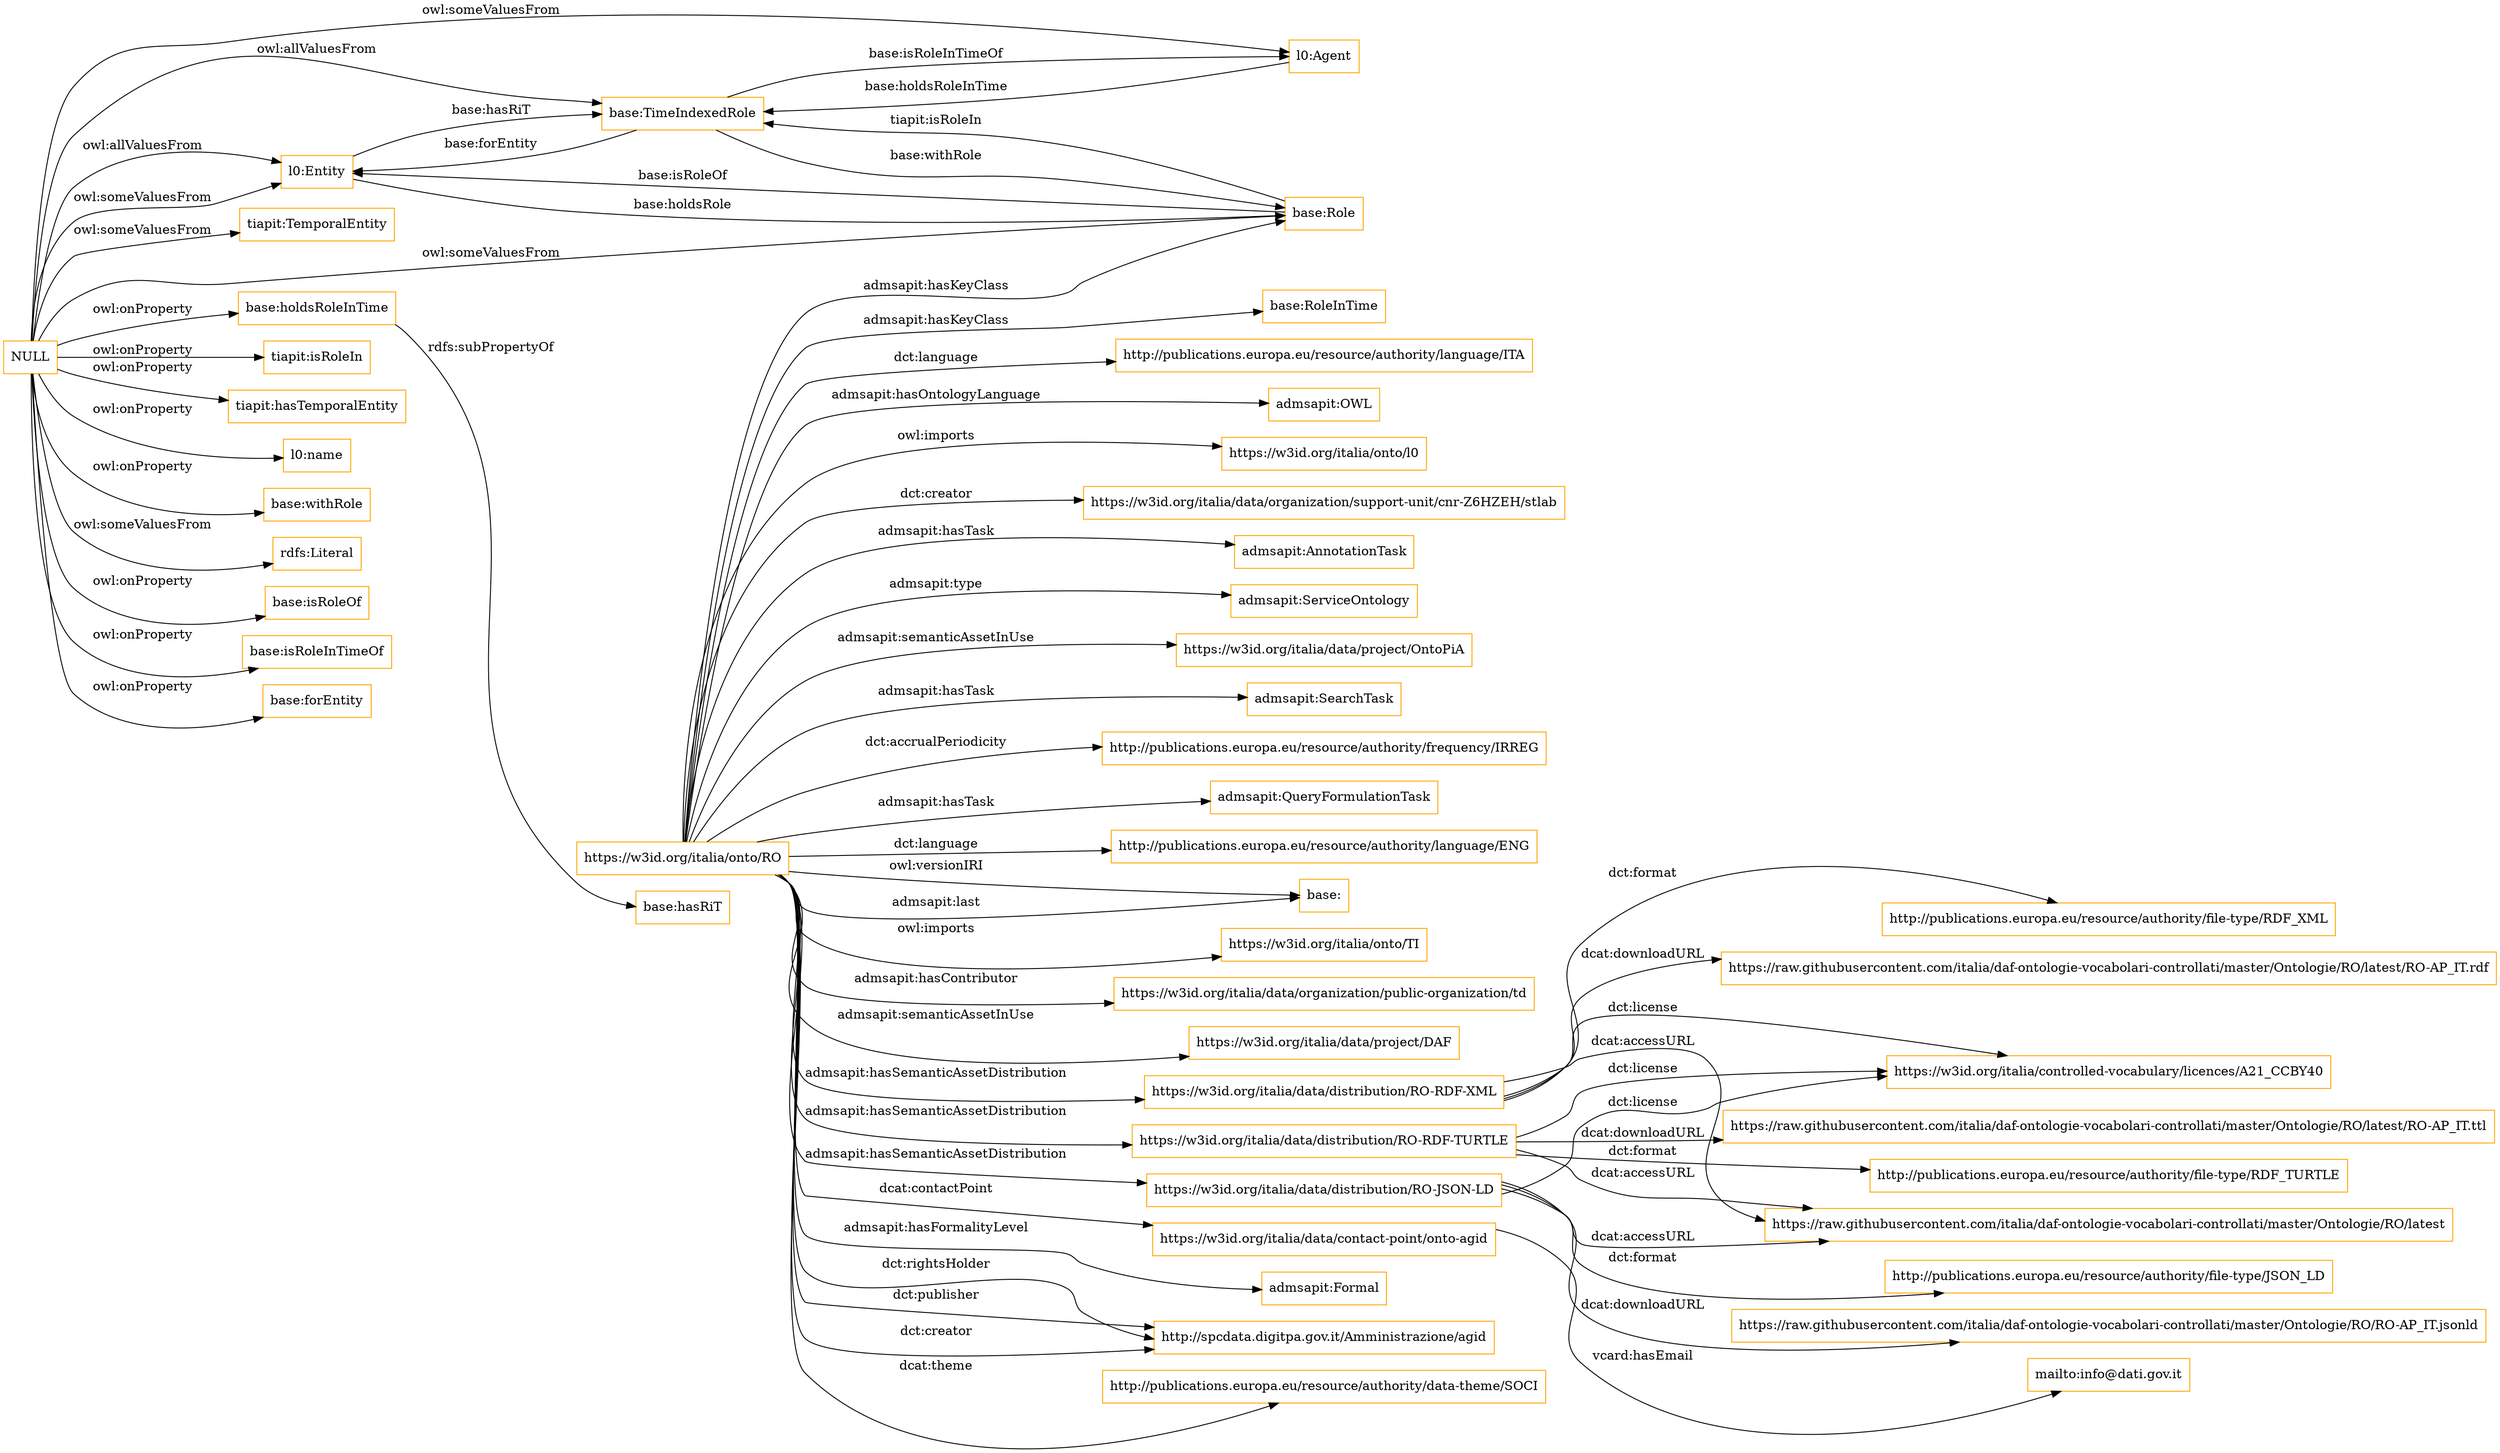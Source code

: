 digraph ar2dtool_diagram { 
rankdir=LR;
size="1501"
node [shape = rectangle, color="orange"]; "l0:Entity" "l0:Agent" "tiapit:TemporalEntity" "base:TimeIndexedRole" "base:Role" ; /*classes style*/
	"base:holdsRoleInTime" -> "base:hasRiT" [ label = "rdfs:subPropertyOf" ];
	"https://w3id.org/italia/data/distribution/RO-JSON-LD" -> "https://raw.githubusercontent.com/italia/daf-ontologie-vocabolari-controllati/master/Ontologie/RO/latest" [ label = "dcat:accessURL" ];
	"https://w3id.org/italia/data/distribution/RO-JSON-LD" -> "https://raw.githubusercontent.com/italia/daf-ontologie-vocabolari-controllati/master/Ontologie/RO/RO-AP_IT.jsonld" [ label = "dcat:downloadURL" ];
	"https://w3id.org/italia/data/distribution/RO-JSON-LD" -> "https://w3id.org/italia/controlled-vocabulary/licences/A21_CCBY40" [ label = "dct:license" ];
	"https://w3id.org/italia/data/distribution/RO-JSON-LD" -> "http://publications.europa.eu/resource/authority/file-type/JSON_LD" [ label = "dct:format" ];
	"https://w3id.org/italia/data/contact-point/onto-agid" -> "mailto:info@dati.gov.it" [ label = "vcard:hasEmail" ];
	"https://w3id.org/italia/data/distribution/RO-RDF-TURTLE" -> "https://raw.githubusercontent.com/italia/daf-ontologie-vocabolari-controllati/master/Ontologie/RO/latest/RO-AP_IT.ttl" [ label = "dcat:downloadURL" ];
	"https://w3id.org/italia/data/distribution/RO-RDF-TURTLE" -> "https://w3id.org/italia/controlled-vocabulary/licences/A21_CCBY40" [ label = "dct:license" ];
	"https://w3id.org/italia/data/distribution/RO-RDF-TURTLE" -> "http://publications.europa.eu/resource/authority/file-type/RDF_TURTLE" [ label = "dct:format" ];
	"https://w3id.org/italia/data/distribution/RO-RDF-TURTLE" -> "https://raw.githubusercontent.com/italia/daf-ontologie-vocabolari-controllati/master/Ontologie/RO/latest" [ label = "dcat:accessURL" ];
	"https://w3id.org/italia/onto/RO" -> "https://w3id.org/italia/data/contact-point/onto-agid" [ label = "dcat:contactPoint" ];
	"https://w3id.org/italia/onto/RO" -> "admsapit:Formal" [ label = "admsapit:hasFormalityLevel" ];
	"https://w3id.org/italia/onto/RO" -> "http://spcdata.digitpa.gov.it/Amministrazione/agid" [ label = "dct:publisher" ];
	"https://w3id.org/italia/onto/RO" -> "https://w3id.org/italia/data/distribution/RO-JSON-LD" [ label = "admsapit:hasSemanticAssetDistribution" ];
	"https://w3id.org/italia/onto/RO" -> "http://publications.europa.eu/resource/authority/data-theme/SOCI" [ label = "dcat:theme" ];
	"https://w3id.org/italia/onto/RO" -> "base:" [ label = "admsapit:last" ];
	"https://w3id.org/italia/onto/RO" -> "base:RoleInTime" [ label = "admsapit:hasKeyClass" ];
	"https://w3id.org/italia/onto/RO" -> "base:" [ label = "owl:versionIRI" ];
	"https://w3id.org/italia/onto/RO" -> "http://publications.europa.eu/resource/authority/language/ITA" [ label = "dct:language" ];
	"https://w3id.org/italia/onto/RO" -> "admsapit:OWL" [ label = "admsapit:hasOntologyLanguage" ];
	"https://w3id.org/italia/onto/RO" -> "https://w3id.org/italia/data/distribution/RO-RDF-TURTLE" [ label = "admsapit:hasSemanticAssetDistribution" ];
	"https://w3id.org/italia/onto/RO" -> "https://w3id.org/italia/onto/l0" [ label = "owl:imports" ];
	"https://w3id.org/italia/onto/RO" -> "https://w3id.org/italia/data/organization/support-unit/cnr-Z6HZEH/stlab" [ label = "dct:creator" ];
	"https://w3id.org/italia/onto/RO" -> "admsapit:AnnotationTask" [ label = "admsapit:hasTask" ];
	"https://w3id.org/italia/onto/RO" -> "admsapit:ServiceOntology" [ label = "admsapit:type" ];
	"https://w3id.org/italia/onto/RO" -> "http://spcdata.digitpa.gov.it/Amministrazione/agid" [ label = "dct:creator" ];
	"https://w3id.org/italia/onto/RO" -> "https://w3id.org/italia/data/project/OntoPiA" [ label = "admsapit:semanticAssetInUse" ];
	"https://w3id.org/italia/onto/RO" -> "https://w3id.org/italia/data/distribution/RO-RDF-XML" [ label = "admsapit:hasSemanticAssetDistribution" ];
	"https://w3id.org/italia/onto/RO" -> "admsapit:SearchTask" [ label = "admsapit:hasTask" ];
	"https://w3id.org/italia/onto/RO" -> "http://publications.europa.eu/resource/authority/frequency/IRREG" [ label = "dct:accrualPeriodicity" ];
	"https://w3id.org/italia/onto/RO" -> "admsapit:QueryFormulationTask" [ label = "admsapit:hasTask" ];
	"https://w3id.org/italia/onto/RO" -> "http://publications.europa.eu/resource/authority/language/ENG" [ label = "dct:language" ];
	"https://w3id.org/italia/onto/RO" -> "https://w3id.org/italia/onto/TI" [ label = "owl:imports" ];
	"https://w3id.org/italia/onto/RO" -> "http://spcdata.digitpa.gov.it/Amministrazione/agid" [ label = "dct:rightsHolder" ];
	"https://w3id.org/italia/onto/RO" -> "https://w3id.org/italia/data/organization/public-organization/td" [ label = "admsapit:hasContributor" ];
	"https://w3id.org/italia/onto/RO" -> "base:Role" [ label = "admsapit:hasKeyClass" ];
	"https://w3id.org/italia/onto/RO" -> "https://w3id.org/italia/data/project/DAF" [ label = "admsapit:semanticAssetInUse" ];
	"NULL" -> "l0:Agent" [ label = "owl:someValuesFrom" ];
	"NULL" -> "tiapit:isRoleIn" [ label = "owl:onProperty" ];
	"NULL" -> "tiapit:hasTemporalEntity" [ label = "owl:onProperty" ];
	"NULL" -> "l0:Entity" [ label = "owl:allValuesFrom" ];
	"NULL" -> "l0:name" [ label = "owl:onProperty" ];
	"NULL" -> "base:withRole" [ label = "owl:onProperty" ];
	"NULL" -> "rdfs:Literal" [ label = "owl:someValuesFrom" ];
	"NULL" -> "base:TimeIndexedRole" [ label = "owl:allValuesFrom" ];
	"NULL" -> "base:isRoleOf" [ label = "owl:onProperty" ];
	"NULL" -> "base:holdsRoleInTime" [ label = "owl:onProperty" ];
	"NULL" -> "base:isRoleInTimeOf" [ label = "owl:onProperty" ];
	"NULL" -> "l0:Entity" [ label = "owl:someValuesFrom" ];
	"NULL" -> "base:Role" [ label = "owl:someValuesFrom" ];
	"NULL" -> "base:forEntity" [ label = "owl:onProperty" ];
	"NULL" -> "tiapit:TemporalEntity" [ label = "owl:someValuesFrom" ];
	"https://w3id.org/italia/data/distribution/RO-RDF-XML" -> "https://raw.githubusercontent.com/italia/daf-ontologie-vocabolari-controllati/master/Ontologie/RO/latest/RO-AP_IT.rdf" [ label = "dcat:downloadURL" ];
	"https://w3id.org/italia/data/distribution/RO-RDF-XML" -> "http://publications.europa.eu/resource/authority/file-type/RDF_XML" [ label = "dct:format" ];
	"https://w3id.org/italia/data/distribution/RO-RDF-XML" -> "https://w3id.org/italia/controlled-vocabulary/licences/A21_CCBY40" [ label = "dct:license" ];
	"https://w3id.org/italia/data/distribution/RO-RDF-XML" -> "https://raw.githubusercontent.com/italia/daf-ontologie-vocabolari-controllati/master/Ontologie/RO/latest" [ label = "dcat:accessURL" ];
	"l0:Entity" -> "base:Role" [ label = "base:holdsRole" ];
	"l0:Entity" -> "base:TimeIndexedRole" [ label = "base:hasRiT" ];
	"base:Role" -> "base:TimeIndexedRole" [ label = "tiapit:isRoleIn" ];
	"base:TimeIndexedRole" -> "base:Role" [ label = "base:withRole" ];
	"base:Role" -> "l0:Entity" [ label = "base:isRoleOf" ];
	"base:TimeIndexedRole" -> "l0:Agent" [ label = "base:isRoleInTimeOf" ];
	"base:TimeIndexedRole" -> "l0:Entity" [ label = "base:forEntity" ];
	"l0:Agent" -> "base:TimeIndexedRole" [ label = "base:holdsRoleInTime" ];

}
